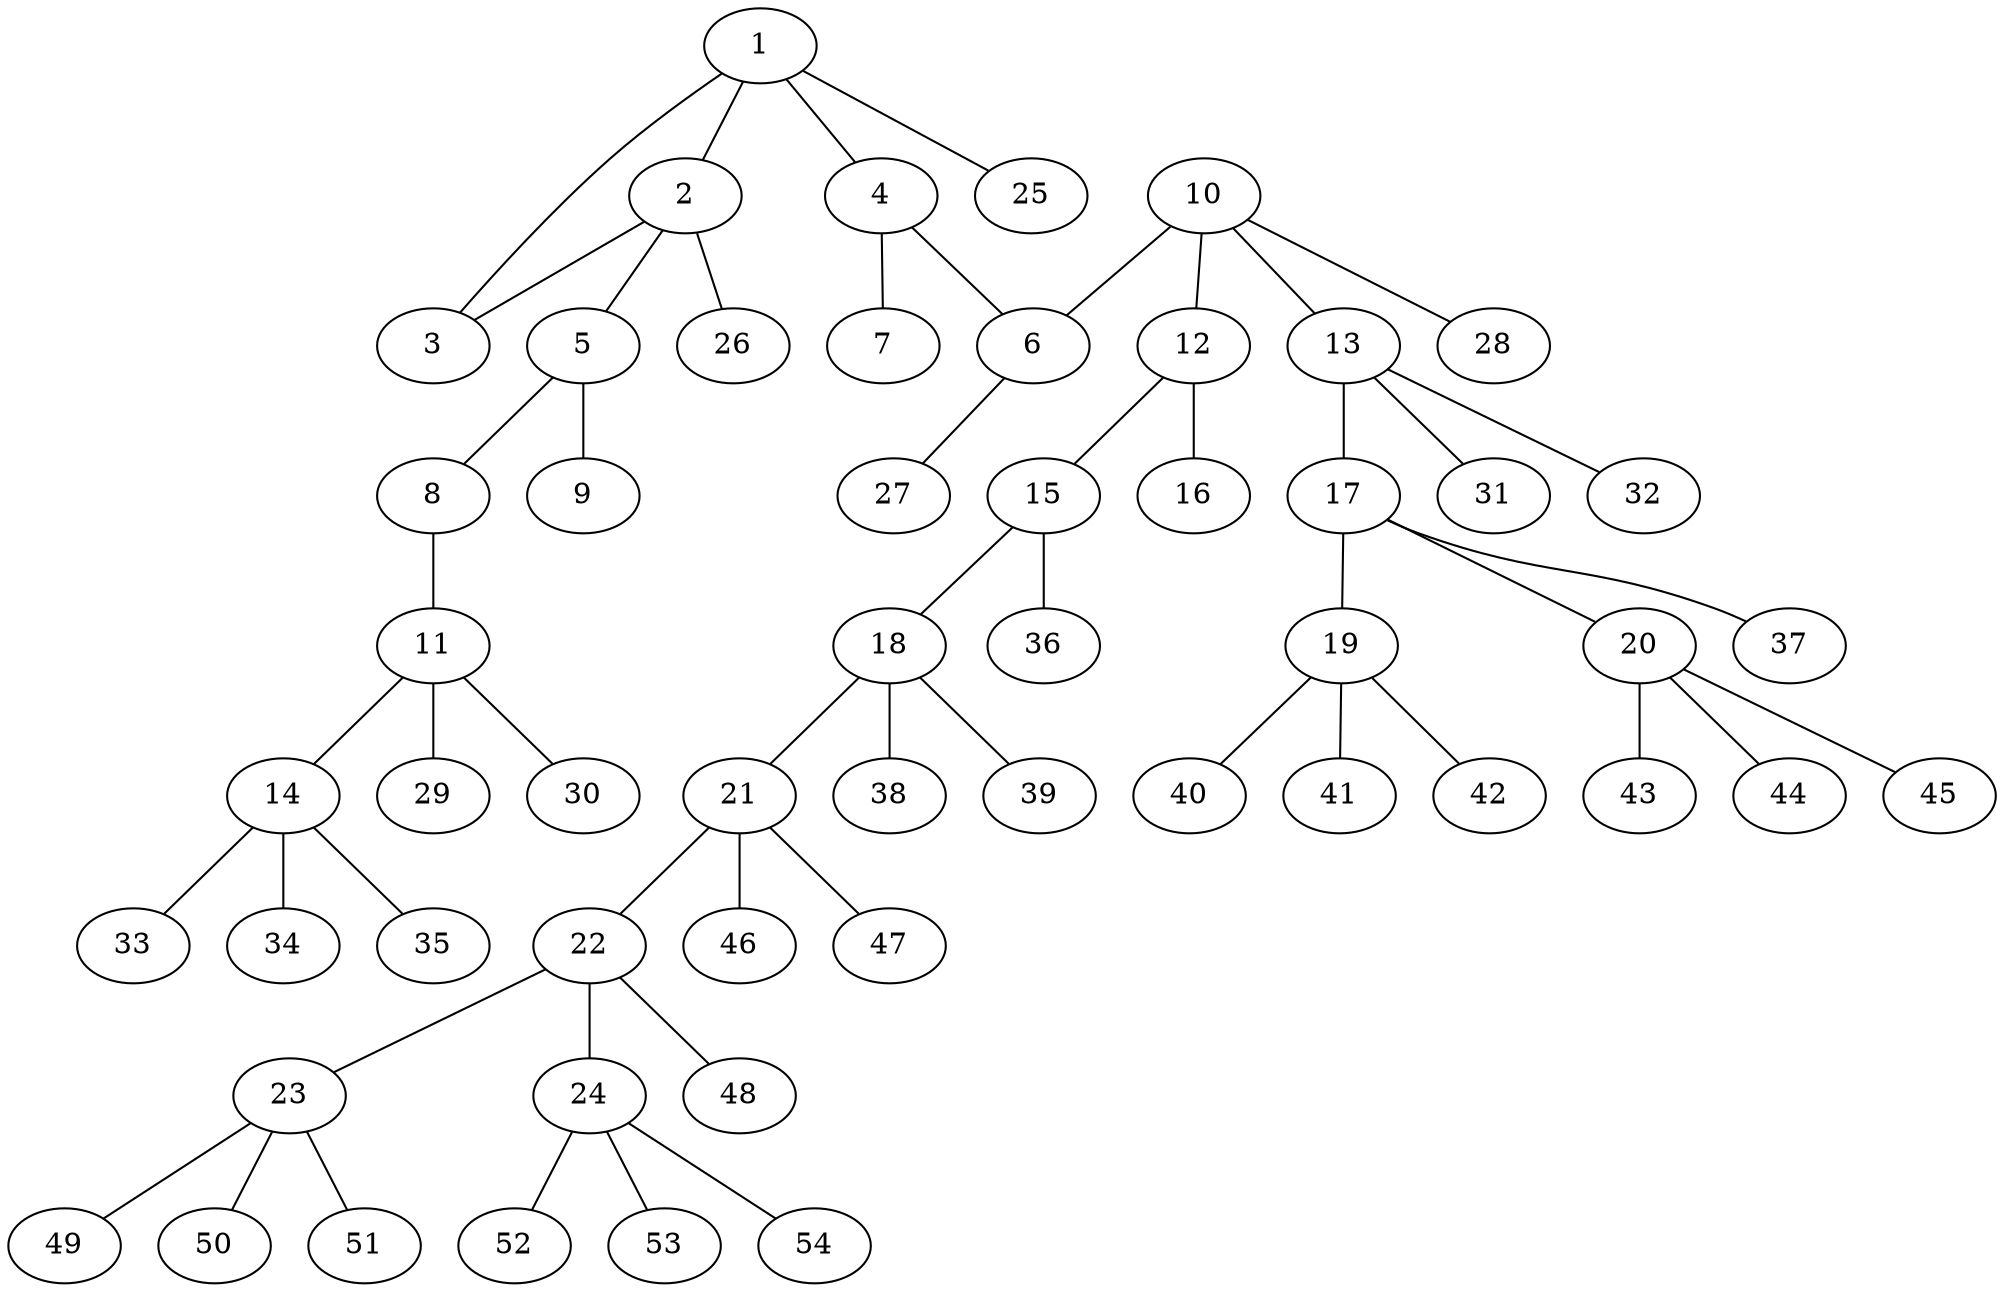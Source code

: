 graph molecule_2189 {
	1	 [chem=C];
	2	 [chem=C];
	1 -- 2	 [valence=1];
	3	 [chem=O];
	1 -- 3	 [valence=1];
	4	 [chem=C];
	1 -- 4	 [valence=1];
	25	 [chem=H];
	1 -- 25	 [valence=1];
	2 -- 3	 [valence=1];
	5	 [chem=C];
	2 -- 5	 [valence=1];
	26	 [chem=H];
	2 -- 26	 [valence=1];
	6	 [chem=N];
	4 -- 6	 [valence=1];
	7	 [chem=O];
	4 -- 7	 [valence=2];
	8	 [chem=O];
	5 -- 8	 [valence=1];
	9	 [chem=O];
	5 -- 9	 [valence=2];
	27	 [chem=H];
	6 -- 27	 [valence=1];
	11	 [chem=C];
	8 -- 11	 [valence=1];
	10	 [chem=C];
	10 -- 6	 [valence=1];
	12	 [chem=C];
	10 -- 12	 [valence=1];
	13	 [chem=C];
	10 -- 13	 [valence=1];
	28	 [chem=H];
	10 -- 28	 [valence=1];
	14	 [chem=C];
	11 -- 14	 [valence=1];
	29	 [chem=H];
	11 -- 29	 [valence=1];
	30	 [chem=H];
	11 -- 30	 [valence=1];
	15	 [chem=N];
	12 -- 15	 [valence=1];
	16	 [chem=O];
	12 -- 16	 [valence=2];
	17	 [chem=C];
	13 -- 17	 [valence=1];
	31	 [chem=H];
	13 -- 31	 [valence=1];
	32	 [chem=H];
	13 -- 32	 [valence=1];
	33	 [chem=H];
	14 -- 33	 [valence=1];
	34	 [chem=H];
	14 -- 34	 [valence=1];
	35	 [chem=H];
	14 -- 35	 [valence=1];
	18	 [chem=C];
	15 -- 18	 [valence=1];
	36	 [chem=H];
	15 -- 36	 [valence=1];
	19	 [chem=C];
	17 -- 19	 [valence=1];
	20	 [chem=C];
	17 -- 20	 [valence=1];
	37	 [chem=H];
	17 -- 37	 [valence=1];
	21	 [chem=C];
	18 -- 21	 [valence=1];
	38	 [chem=H];
	18 -- 38	 [valence=1];
	39	 [chem=H];
	18 -- 39	 [valence=1];
	40	 [chem=H];
	19 -- 40	 [valence=1];
	41	 [chem=H];
	19 -- 41	 [valence=1];
	42	 [chem=H];
	19 -- 42	 [valence=1];
	43	 [chem=H];
	20 -- 43	 [valence=1];
	44	 [chem=H];
	20 -- 44	 [valence=1];
	45	 [chem=H];
	20 -- 45	 [valence=1];
	22	 [chem=C];
	21 -- 22	 [valence=1];
	46	 [chem=H];
	21 -- 46	 [valence=1];
	47	 [chem=H];
	21 -- 47	 [valence=1];
	23	 [chem=C];
	22 -- 23	 [valence=1];
	24	 [chem=C];
	22 -- 24	 [valence=1];
	48	 [chem=H];
	22 -- 48	 [valence=1];
	49	 [chem=H];
	23 -- 49	 [valence=1];
	50	 [chem=H];
	23 -- 50	 [valence=1];
	51	 [chem=H];
	23 -- 51	 [valence=1];
	52	 [chem=H];
	24 -- 52	 [valence=1];
	53	 [chem=H];
	24 -- 53	 [valence=1];
	54	 [chem=H];
	24 -- 54	 [valence=1];
}
